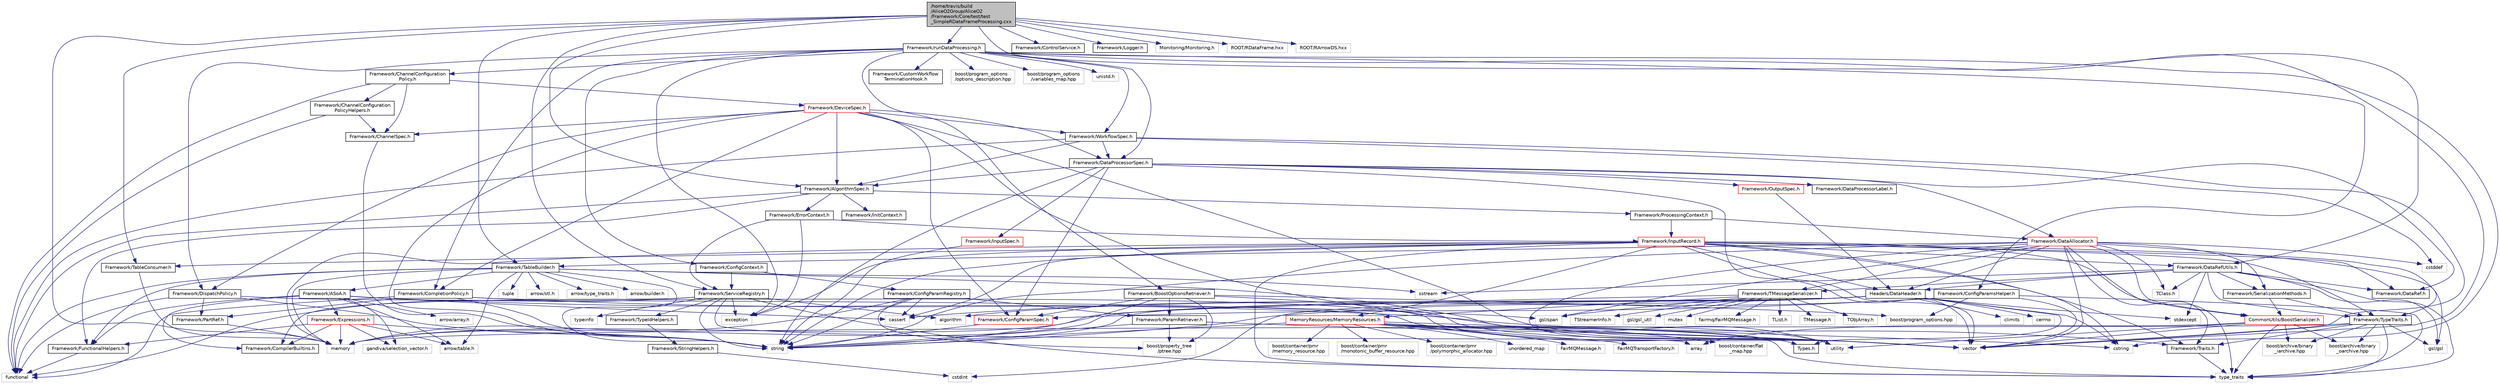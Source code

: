 digraph "/home/travis/build/AliceO2Group/AliceO2/Framework/Core/test/test_SimpleRDataFrameProcessing.cxx"
{
 // INTERACTIVE_SVG=YES
  bgcolor="transparent";
  edge [fontname="Helvetica",fontsize="10",labelfontname="Helvetica",labelfontsize="10"];
  node [fontname="Helvetica",fontsize="10",shape=record];
  Node0 [label="/home/travis/build\l/AliceO2Group/AliceO2\l/Framework/Core/test/test\l_SimpleRDataFrameProcessing.cxx",height=0.2,width=0.4,color="black", fillcolor="grey75", style="filled", fontcolor="black"];
  Node0 -> Node1 [color="midnightblue",fontsize="10",style="solid",fontname="Helvetica"];
  Node1 [label="Framework/DataRefUtils.h",height=0.2,width=0.4,color="black",URL="$d5/db8/DataRefUtils_8h.html"];
  Node1 -> Node2 [color="midnightblue",fontsize="10",style="solid",fontname="Helvetica"];
  Node2 [label="Framework/DataRef.h",height=0.2,width=0.4,color="black",URL="$d5/dfb/DataRef_8h.html"];
  Node1 -> Node3 [color="midnightblue",fontsize="10",style="solid",fontname="Helvetica"];
  Node3 [label="Framework/TMessageSerializer.h",height=0.2,width=0.4,color="black",URL="$d8/d3c/TMessageSerializer_8h.html"];
  Node3 -> Node4 [color="midnightblue",fontsize="10",style="solid",fontname="Helvetica"];
  Node4 [label="fairmq/FairMQMessage.h",height=0.2,width=0.4,color="grey75"];
  Node3 -> Node5 [color="midnightblue",fontsize="10",style="solid",fontname="Helvetica"];
  Node5 [label="TList.h",height=0.2,width=0.4,color="grey75"];
  Node3 -> Node6 [color="midnightblue",fontsize="10",style="solid",fontname="Helvetica"];
  Node6 [label="TMessage.h",height=0.2,width=0.4,color="grey75"];
  Node3 -> Node7 [color="midnightblue",fontsize="10",style="solid",fontname="Helvetica"];
  Node7 [label="TObjArray.h",height=0.2,width=0.4,color="grey75"];
  Node3 -> Node8 [color="midnightblue",fontsize="10",style="solid",fontname="Helvetica"];
  Node8 [label="TStreamerInfo.h",height=0.2,width=0.4,color="grey75"];
  Node3 -> Node9 [color="midnightblue",fontsize="10",style="solid",fontname="Helvetica"];
  Node9 [label="gsl/gsl_util",height=0.2,width=0.4,color="grey75"];
  Node3 -> Node10 [color="midnightblue",fontsize="10",style="solid",fontname="Helvetica"];
  Node10 [label="gsl/span",height=0.2,width=0.4,color="grey75"];
  Node3 -> Node11 [color="midnightblue",fontsize="10",style="solid",fontname="Helvetica"];
  Node11 [label="memory",height=0.2,width=0.4,color="grey75"];
  Node3 -> Node12 [color="midnightblue",fontsize="10",style="solid",fontname="Helvetica"];
  Node12 [label="mutex",height=0.2,width=0.4,color="grey75"];
  Node3 -> Node13 [color="midnightblue",fontsize="10",style="solid",fontname="Helvetica"];
  Node13 [label="MemoryResources/MemoryResources.h",height=0.2,width=0.4,color="red",URL="$dc/d03/MemoryResources_8h.html"];
  Node13 -> Node14 [color="midnightblue",fontsize="10",style="solid",fontname="Helvetica"];
  Node14 [label="boost/container/flat\l_map.hpp",height=0.2,width=0.4,color="grey75"];
  Node13 -> Node15 [color="midnightblue",fontsize="10",style="solid",fontname="Helvetica"];
  Node15 [label="boost/container/pmr\l/memory_resource.hpp",height=0.2,width=0.4,color="grey75"];
  Node13 -> Node16 [color="midnightblue",fontsize="10",style="solid",fontname="Helvetica"];
  Node16 [label="boost/container/pmr\l/monotonic_buffer_resource.hpp",height=0.2,width=0.4,color="grey75"];
  Node13 -> Node17 [color="midnightblue",fontsize="10",style="solid",fontname="Helvetica"];
  Node17 [label="boost/container/pmr\l/polymorphic_allocator.hpp",height=0.2,width=0.4,color="grey75"];
  Node13 -> Node18 [color="midnightblue",fontsize="10",style="solid",fontname="Helvetica"];
  Node18 [label="cstring",height=0.2,width=0.4,color="grey75"];
  Node13 -> Node19 [color="midnightblue",fontsize="10",style="solid",fontname="Helvetica"];
  Node19 [label="string",height=0.2,width=0.4,color="grey75"];
  Node13 -> Node20 [color="midnightblue",fontsize="10",style="solid",fontname="Helvetica"];
  Node20 [label="type_traits",height=0.2,width=0.4,color="grey75"];
  Node13 -> Node21 [color="midnightblue",fontsize="10",style="solid",fontname="Helvetica"];
  Node21 [label="utility",height=0.2,width=0.4,color="grey75"];
  Node13 -> Node22 [color="midnightblue",fontsize="10",style="solid",fontname="Helvetica"];
  Node22 [label="vector",height=0.2,width=0.4,color="grey75"];
  Node13 -> Node23 [color="midnightblue",fontsize="10",style="solid",fontname="Helvetica"];
  Node23 [label="unordered_map",height=0.2,width=0.4,color="grey75"];
  Node13 -> Node24 [color="midnightblue",fontsize="10",style="solid",fontname="Helvetica"];
  Node24 [label="FairMQMessage.h",height=0.2,width=0.4,color="grey75"];
  Node13 -> Node25 [color="midnightblue",fontsize="10",style="solid",fontname="Helvetica"];
  Node25 [label="FairMQTransportFactory.h",height=0.2,width=0.4,color="grey75"];
  Node13 -> Node28 [color="midnightblue",fontsize="10",style="solid",fontname="Helvetica"];
  Node28 [label="Types.h",height=0.2,width=0.4,color="black",URL="$d7/df8/Types_8h.html"];
  Node1 -> Node29 [color="midnightblue",fontsize="10",style="solid",fontname="Helvetica"];
  Node29 [label="Framework/SerializationMethods.h",height=0.2,width=0.4,color="black",URL="$d1/d53/SerializationMethods_8h.html",tooltip="Type wrappers for enfording a specific serialization method. "];
  Node29 -> Node30 [color="midnightblue",fontsize="10",style="solid",fontname="Helvetica"];
  Node30 [label="Framework/TypeTraits.h",height=0.2,width=0.4,color="black",URL="$d0/d95/TypeTraits_8h.html"];
  Node30 -> Node20 [color="midnightblue",fontsize="10",style="solid",fontname="Helvetica"];
  Node30 -> Node22 [color="midnightblue",fontsize="10",style="solid",fontname="Helvetica"];
  Node30 -> Node11 [color="midnightblue",fontsize="10",style="solid",fontname="Helvetica"];
  Node30 -> Node31 [color="midnightblue",fontsize="10",style="solid",fontname="Helvetica"];
  Node31 [label="Framework/Traits.h",height=0.2,width=0.4,color="black",URL="$db/d31/Traits_8h.html"];
  Node31 -> Node20 [color="midnightblue",fontsize="10",style="solid",fontname="Helvetica"];
  Node30 -> Node32 [color="midnightblue",fontsize="10",style="solid",fontname="Helvetica"];
  Node32 [label="boost/archive/binary\l_iarchive.hpp",height=0.2,width=0.4,color="grey75"];
  Node30 -> Node33 [color="midnightblue",fontsize="10",style="solid",fontname="Helvetica"];
  Node33 [label="boost/archive/binary\l_oarchive.hpp",height=0.2,width=0.4,color="grey75"];
  Node30 -> Node34 [color="midnightblue",fontsize="10",style="solid",fontname="Helvetica"];
  Node34 [label="gsl/gsl",height=0.2,width=0.4,color="grey75"];
  Node29 -> Node35 [color="midnightblue",fontsize="10",style="solid",fontname="Helvetica"];
  Node35 [label="CommonUtils/BoostSerializer.h",height=0.2,width=0.4,color="red",URL="$d7/d91/BoostSerializer_8h.html",tooltip="Templatised boost serializer/deserializer for containers and base types. "];
  Node35 -> Node21 [color="midnightblue",fontsize="10",style="solid",fontname="Helvetica"];
  Node35 -> Node20 [color="midnightblue",fontsize="10",style="solid",fontname="Helvetica"];
  Node35 -> Node36 [color="midnightblue",fontsize="10",style="solid",fontname="Helvetica"];
  Node36 [label="array",height=0.2,width=0.4,color="grey75"];
  Node35 -> Node22 [color="midnightblue",fontsize="10",style="solid",fontname="Helvetica"];
  Node35 -> Node32 [color="midnightblue",fontsize="10",style="solid",fontname="Helvetica"];
  Node35 -> Node33 [color="midnightblue",fontsize="10",style="solid",fontname="Helvetica"];
  Node1 -> Node30 [color="midnightblue",fontsize="10",style="solid",fontname="Helvetica"];
  Node1 -> Node48 [color="midnightblue",fontsize="10",style="solid",fontname="Helvetica"];
  Node48 [label="Headers/DataHeader.h",height=0.2,width=0.4,color="black",URL="$dc/dcd/DataHeader_8h.html"];
  Node48 -> Node49 [color="midnightblue",fontsize="10",style="solid",fontname="Helvetica"];
  Node49 [label="cstdint",height=0.2,width=0.4,color="grey75"];
  Node48 -> Node11 [color="midnightblue",fontsize="10",style="solid",fontname="Helvetica"];
  Node48 -> Node50 [color="midnightblue",fontsize="10",style="solid",fontname="Helvetica"];
  Node50 [label="cassert",height=0.2,width=0.4,color="grey75"];
  Node48 -> Node18 [color="midnightblue",fontsize="10",style="solid",fontname="Helvetica"];
  Node48 -> Node51 [color="midnightblue",fontsize="10",style="solid",fontname="Helvetica"];
  Node51 [label="algorithm",height=0.2,width=0.4,color="grey75"];
  Node48 -> Node52 [color="midnightblue",fontsize="10",style="solid",fontname="Helvetica"];
  Node52 [label="stdexcept",height=0.2,width=0.4,color="grey75"];
  Node48 -> Node19 [color="midnightblue",fontsize="10",style="solid",fontname="Helvetica"];
  Node48 -> Node53 [color="midnightblue",fontsize="10",style="solid",fontname="Helvetica"];
  Node53 [label="climits",height=0.2,width=0.4,color="grey75"];
  Node48 -> Node28 [color="midnightblue",fontsize="10",style="solid",fontname="Helvetica"];
  Node48 -> Node54 [color="midnightblue",fontsize="10",style="solid",fontname="Helvetica"];
  Node54 [label="cerrno",height=0.2,width=0.4,color="grey75"];
  Node1 -> Node55 [color="midnightblue",fontsize="10",style="solid",fontname="Helvetica"];
  Node55 [label="TClass.h",height=0.2,width=0.4,color="grey75"];
  Node1 -> Node34 [color="midnightblue",fontsize="10",style="solid",fontname="Helvetica"];
  Node1 -> Node52 [color="midnightblue",fontsize="10",style="solid",fontname="Helvetica"];
  Node1 -> Node56 [color="midnightblue",fontsize="10",style="solid",fontname="Helvetica"];
  Node56 [label="sstream",height=0.2,width=0.4,color="grey75"];
  Node1 -> Node20 [color="midnightblue",fontsize="10",style="solid",fontname="Helvetica"];
  Node0 -> Node57 [color="midnightblue",fontsize="10",style="solid",fontname="Helvetica"];
  Node57 [label="Framework/AlgorithmSpec.h",height=0.2,width=0.4,color="black",URL="$d0/d14/AlgorithmSpec_8h.html"];
  Node57 -> Node58 [color="midnightblue",fontsize="10",style="solid",fontname="Helvetica"];
  Node58 [label="Framework/ProcessingContext.h",height=0.2,width=0.4,color="black",URL="$de/d6a/ProcessingContext_8h.html"];
  Node58 -> Node59 [color="midnightblue",fontsize="10",style="solid",fontname="Helvetica"];
  Node59 [label="Framework/InputRecord.h",height=0.2,width=0.4,color="red",URL="$d6/d5c/InputRecord_8h.html"];
  Node59 -> Node2 [color="midnightblue",fontsize="10",style="solid",fontname="Helvetica"];
  Node59 -> Node1 [color="midnightblue",fontsize="10",style="solid",fontname="Helvetica"];
  Node59 -> Node30 [color="midnightblue",fontsize="10",style="solid",fontname="Helvetica"];
  Node59 -> Node77 [color="midnightblue",fontsize="10",style="solid",fontname="Helvetica"];
  Node77 [label="Framework/TableConsumer.h",height=0.2,width=0.4,color="black",URL="$dc/d03/TableConsumer_8h.html"];
  Node77 -> Node11 [color="midnightblue",fontsize="10",style="solid",fontname="Helvetica"];
  Node59 -> Node31 [color="midnightblue",fontsize="10",style="solid",fontname="Helvetica"];
  Node59 -> Node13 [color="midnightblue",fontsize="10",style="solid",fontname="Helvetica"];
  Node59 -> Node48 [color="midnightblue",fontsize="10",style="solid",fontname="Helvetica"];
  Node59 -> Node35 [color="midnightblue",fontsize="10",style="solid",fontname="Helvetica"];
  Node59 -> Node34 [color="midnightblue",fontsize="10",style="solid",fontname="Helvetica"];
  Node59 -> Node19 [color="midnightblue",fontsize="10",style="solid",fontname="Helvetica"];
  Node59 -> Node22 [color="midnightblue",fontsize="10",style="solid",fontname="Helvetica"];
  Node59 -> Node18 [color="midnightblue",fontsize="10",style="solid",fontname="Helvetica"];
  Node59 -> Node50 [color="midnightblue",fontsize="10",style="solid",fontname="Helvetica"];
  Node59 -> Node79 [color="midnightblue",fontsize="10",style="solid",fontname="Helvetica"];
  Node79 [label="exception",height=0.2,width=0.4,color="grey75"];
  Node59 -> Node11 [color="midnightblue",fontsize="10",style="solid",fontname="Helvetica"];
  Node59 -> Node20 [color="midnightblue",fontsize="10",style="solid",fontname="Helvetica"];
  Node58 -> Node80 [color="midnightblue",fontsize="10",style="solid",fontname="Helvetica"];
  Node80 [label="Framework/DataAllocator.h",height=0.2,width=0.4,color="red",URL="$d1/d28/DataAllocator_8h.html"];
  Node80 -> Node35 [color="midnightblue",fontsize="10",style="solid",fontname="Helvetica"];
  Node80 -> Node3 [color="midnightblue",fontsize="10",style="solid",fontname="Helvetica"];
  Node80 -> Node30 [color="midnightblue",fontsize="10",style="solid",fontname="Helvetica"];
  Node80 -> Node31 [color="midnightblue",fontsize="10",style="solid",fontname="Helvetica"];
  Node80 -> Node29 [color="midnightblue",fontsize="10",style="solid",fontname="Helvetica"];
  Node80 -> Node101 [color="midnightblue",fontsize="10",style="solid",fontname="Helvetica"];
  Node101 [label="Framework/TableBuilder.h",height=0.2,width=0.4,color="black",URL="$d5/d98/TableBuilder_8h.html"];
  Node101 -> Node102 [color="midnightblue",fontsize="10",style="solid",fontname="Helvetica"];
  Node102 [label="Framework/ASoA.h",height=0.2,width=0.4,color="black",URL="$de/d33/ASoA_8h.html"];
  Node102 -> Node103 [color="midnightblue",fontsize="10",style="solid",fontname="Helvetica"];
  Node103 [label="Framework/FunctionalHelpers.h",height=0.2,width=0.4,color="black",URL="$de/d9b/FunctionalHelpers_8h.html"];
  Node103 -> Node63 [color="midnightblue",fontsize="10",style="solid",fontname="Helvetica"];
  Node63 [label="functional",height=0.2,width=0.4,color="grey75"];
  Node102 -> Node104 [color="midnightblue",fontsize="10",style="solid",fontname="Helvetica"];
  Node104 [label="Framework/CompilerBuiltins.h",height=0.2,width=0.4,color="black",URL="$d9/de8/CompilerBuiltins_8h.html"];
  Node102 -> Node31 [color="midnightblue",fontsize="10",style="solid",fontname="Helvetica"];
  Node102 -> Node105 [color="midnightblue",fontsize="10",style="solid",fontname="Helvetica"];
  Node105 [label="Framework/Expressions.h",height=0.2,width=0.4,color="red",URL="$d0/d91/Expressions_8h.html"];
  Node105 -> Node104 [color="midnightblue",fontsize="10",style="solid",fontname="Helvetica"];
  Node105 -> Node103 [color="midnightblue",fontsize="10",style="solid",fontname="Helvetica"];
  Node105 -> Node108 [color="midnightblue",fontsize="10",style="solid",fontname="Helvetica"];
  Node108 [label="arrow/table.h",height=0.2,width=0.4,color="grey75"];
  Node105 -> Node109 [color="midnightblue",fontsize="10",style="solid",fontname="Helvetica"];
  Node109 [label="gandiva/selection_vector.h",height=0.2,width=0.4,color="grey75"];
  Node105 -> Node19 [color="midnightblue",fontsize="10",style="solid",fontname="Helvetica"];
  Node105 -> Node11 [color="midnightblue",fontsize="10",style="solid",fontname="Helvetica"];
  Node102 -> Node108 [color="midnightblue",fontsize="10",style="solid",fontname="Helvetica"];
  Node102 -> Node112 [color="midnightblue",fontsize="10",style="solid",fontname="Helvetica"];
  Node112 [label="arrow/array.h",height=0.2,width=0.4,color="grey75"];
  Node102 -> Node109 [color="midnightblue",fontsize="10",style="solid",fontname="Helvetica"];
  Node102 -> Node50 [color="midnightblue",fontsize="10",style="solid",fontname="Helvetica"];
  Node101 -> Node103 [color="midnightblue",fontsize="10",style="solid",fontname="Helvetica"];
  Node101 -> Node56 [color="midnightblue",fontsize="10",style="solid",fontname="Helvetica"];
  Node101 -> Node113 [color="midnightblue",fontsize="10",style="solid",fontname="Helvetica"];
  Node113 [label="arrow/stl.h",height=0.2,width=0.4,color="grey75"];
  Node101 -> Node114 [color="midnightblue",fontsize="10",style="solid",fontname="Helvetica"];
  Node114 [label="arrow/type_traits.h",height=0.2,width=0.4,color="grey75"];
  Node101 -> Node108 [color="midnightblue",fontsize="10",style="solid",fontname="Helvetica"];
  Node101 -> Node115 [color="midnightblue",fontsize="10",style="solid",fontname="Helvetica"];
  Node115 [label="arrow/builder.h",height=0.2,width=0.4,color="grey75"];
  Node101 -> Node63 [color="midnightblue",fontsize="10",style="solid",fontname="Helvetica"];
  Node101 -> Node22 [color="midnightblue",fontsize="10",style="solid",fontname="Helvetica"];
  Node101 -> Node19 [color="midnightblue",fontsize="10",style="solid",fontname="Helvetica"];
  Node101 -> Node11 [color="midnightblue",fontsize="10",style="solid",fontname="Helvetica"];
  Node101 -> Node116 [color="midnightblue",fontsize="10",style="solid",fontname="Helvetica"];
  Node116 [label="tuple",height=0.2,width=0.4,color="grey75"];
  Node80 -> Node48 [color="midnightblue",fontsize="10",style="solid",fontname="Helvetica"];
  Node80 -> Node55 [color="midnightblue",fontsize="10",style="solid",fontname="Helvetica"];
  Node80 -> Node10 [color="midnightblue",fontsize="10",style="solid",fontname="Helvetica"];
  Node80 -> Node22 [color="midnightblue",fontsize="10",style="solid",fontname="Helvetica"];
  Node80 -> Node19 [color="midnightblue",fontsize="10",style="solid",fontname="Helvetica"];
  Node80 -> Node21 [color="midnightblue",fontsize="10",style="solid",fontname="Helvetica"];
  Node80 -> Node20 [color="midnightblue",fontsize="10",style="solid",fontname="Helvetica"];
  Node80 -> Node74 [color="midnightblue",fontsize="10",style="solid",fontname="Helvetica"];
  Node74 [label="cstddef",height=0.2,width=0.4,color="grey75"];
  Node57 -> Node117 [color="midnightblue",fontsize="10",style="solid",fontname="Helvetica"];
  Node117 [label="Framework/ErrorContext.h",height=0.2,width=0.4,color="black",URL="$d7/dad/ErrorContext_8h.html"];
  Node117 -> Node59 [color="midnightblue",fontsize="10",style="solid",fontname="Helvetica"];
  Node117 -> Node118 [color="midnightblue",fontsize="10",style="solid",fontname="Helvetica"];
  Node118 [label="Framework/ServiceRegistry.h",height=0.2,width=0.4,color="black",URL="$d8/d17/ServiceRegistry_8h.html"];
  Node118 -> Node104 [color="midnightblue",fontsize="10",style="solid",fontname="Helvetica"];
  Node118 -> Node119 [color="midnightblue",fontsize="10",style="solid",fontname="Helvetica"];
  Node119 [label="Framework/TypeIdHelpers.h",height=0.2,width=0.4,color="black",URL="$d2/d9a/TypeIdHelpers_8h.html"];
  Node119 -> Node120 [color="midnightblue",fontsize="10",style="solid",fontname="Helvetica"];
  Node120 [label="Framework/StringHelpers.h",height=0.2,width=0.4,color="black",URL="$db/dff/StringHelpers_8h.html"];
  Node120 -> Node49 [color="midnightblue",fontsize="10",style="solid",fontname="Helvetica"];
  Node118 -> Node51 [color="midnightblue",fontsize="10",style="solid",fontname="Helvetica"];
  Node118 -> Node36 [color="midnightblue",fontsize="10",style="solid",fontname="Helvetica"];
  Node118 -> Node79 [color="midnightblue",fontsize="10",style="solid",fontname="Helvetica"];
  Node118 -> Node63 [color="midnightblue",fontsize="10",style="solid",fontname="Helvetica"];
  Node118 -> Node19 [color="midnightblue",fontsize="10",style="solid",fontname="Helvetica"];
  Node118 -> Node20 [color="midnightblue",fontsize="10",style="solid",fontname="Helvetica"];
  Node118 -> Node82 [color="midnightblue",fontsize="10",style="solid",fontname="Helvetica"];
  Node82 [label="typeinfo",height=0.2,width=0.4,color="grey75"];
  Node117 -> Node79 [color="midnightblue",fontsize="10",style="solid",fontname="Helvetica"];
  Node57 -> Node121 [color="midnightblue",fontsize="10",style="solid",fontname="Helvetica"];
  Node121 [label="Framework/InitContext.h",height=0.2,width=0.4,color="black",URL="$d4/d2b/InitContext_8h.html"];
  Node57 -> Node103 [color="midnightblue",fontsize="10",style="solid",fontname="Helvetica"];
  Node57 -> Node63 [color="midnightblue",fontsize="10",style="solid",fontname="Helvetica"];
  Node0 -> Node118 [color="midnightblue",fontsize="10",style="solid",fontname="Helvetica"];
  Node0 -> Node122 [color="midnightblue",fontsize="10",style="solid",fontname="Helvetica"];
  Node122 [label="Framework/runDataProcessing.h",height=0.2,width=0.4,color="black",URL="$db/dd0/runDataProcessing_8h.html"];
  Node122 -> Node123 [color="midnightblue",fontsize="10",style="solid",fontname="Helvetica"];
  Node123 [label="Framework/ChannelConfiguration\lPolicy.h",height=0.2,width=0.4,color="black",URL="$dd/d0f/ChannelConfigurationPolicy_8h.html"];
  Node123 -> Node124 [color="midnightblue",fontsize="10",style="solid",fontname="Helvetica"];
  Node124 [label="Framework/ChannelConfiguration\lPolicyHelpers.h",height=0.2,width=0.4,color="black",URL="$d6/d05/ChannelConfigurationPolicyHelpers_8h.html"];
  Node124 -> Node125 [color="midnightblue",fontsize="10",style="solid",fontname="Helvetica"];
  Node125 [label="Framework/ChannelSpec.h",height=0.2,width=0.4,color="black",URL="$d6/d72/ChannelSpec_8h.html"];
  Node125 -> Node19 [color="midnightblue",fontsize="10",style="solid",fontname="Helvetica"];
  Node124 -> Node63 [color="midnightblue",fontsize="10",style="solid",fontname="Helvetica"];
  Node123 -> Node125 [color="midnightblue",fontsize="10",style="solid",fontname="Helvetica"];
  Node123 -> Node126 [color="midnightblue",fontsize="10",style="solid",fontname="Helvetica"];
  Node126 [label="Framework/DeviceSpec.h",height=0.2,width=0.4,color="red",URL="$df/de8/DeviceSpec_8h.html"];
  Node126 -> Node127 [color="midnightblue",fontsize="10",style="solid",fontname="Helvetica"];
  Node127 [label="Framework/WorkflowSpec.h",height=0.2,width=0.4,color="black",URL="$df/da1/WorkflowSpec_8h.html"];
  Node127 -> Node128 [color="midnightblue",fontsize="10",style="solid",fontname="Helvetica"];
  Node128 [label="Framework/DataProcessorSpec.h",height=0.2,width=0.4,color="black",URL="$d0/df4/DataProcessorSpec_8h.html"];
  Node128 -> Node57 [color="midnightblue",fontsize="10",style="solid",fontname="Helvetica"];
  Node128 -> Node129 [color="midnightblue",fontsize="10",style="solid",fontname="Helvetica"];
  Node129 [label="Framework/ConfigParamSpec.h",height=0.2,width=0.4,color="red",URL="$d0/d1c/ConfigParamSpec_8h.html"];
  Node129 -> Node19 [color="midnightblue",fontsize="10",style="solid",fontname="Helvetica"];
  Node128 -> Node80 [color="midnightblue",fontsize="10",style="solid",fontname="Helvetica"];
  Node128 -> Node133 [color="midnightblue",fontsize="10",style="solid",fontname="Helvetica"];
  Node133 [label="Framework/DataProcessorLabel.h",height=0.2,width=0.4,color="black",URL="$d1/df2/DataProcessorLabel_8h.html"];
  Node128 -> Node2 [color="midnightblue",fontsize="10",style="solid",fontname="Helvetica"];
  Node128 -> Node64 [color="midnightblue",fontsize="10",style="solid",fontname="Helvetica"];
  Node64 [label="Framework/InputSpec.h",height=0.2,width=0.4,color="red",URL="$d5/d3f/InputSpec_8h.html"];
  Node64 -> Node19 [color="midnightblue",fontsize="10",style="solid",fontname="Helvetica"];
  Node128 -> Node98 [color="midnightblue",fontsize="10",style="solid",fontname="Helvetica"];
  Node98 [label="Framework/OutputSpec.h",height=0.2,width=0.4,color="red",URL="$db/d2d/OutputSpec_8h.html"];
  Node98 -> Node48 [color="midnightblue",fontsize="10",style="solid",fontname="Helvetica"];
  Node128 -> Node19 [color="midnightblue",fontsize="10",style="solid",fontname="Helvetica"];
  Node128 -> Node22 [color="midnightblue",fontsize="10",style="solid",fontname="Helvetica"];
  Node127 -> Node57 [color="midnightblue",fontsize="10",style="solid",fontname="Helvetica"];
  Node127 -> Node22 [color="midnightblue",fontsize="10",style="solid",fontname="Helvetica"];
  Node127 -> Node63 [color="midnightblue",fontsize="10",style="solid",fontname="Helvetica"];
  Node127 -> Node74 [color="midnightblue",fontsize="10",style="solid",fontname="Helvetica"];
  Node126 -> Node128 [color="midnightblue",fontsize="10",style="solid",fontname="Helvetica"];
  Node126 -> Node125 [color="midnightblue",fontsize="10",style="solid",fontname="Helvetica"];
  Node126 -> Node57 [color="midnightblue",fontsize="10",style="solid",fontname="Helvetica"];
  Node126 -> Node129 [color="midnightblue",fontsize="10",style="solid",fontname="Helvetica"];
  Node126 -> Node140 [color="midnightblue",fontsize="10",style="solid",fontname="Helvetica"];
  Node140 [label="Framework/CompletionPolicy.h",height=0.2,width=0.4,color="black",URL="$df/dd6/CompletionPolicy_8h.html"];
  Node140 -> Node87 [color="midnightblue",fontsize="10",style="solid",fontname="Helvetica"];
  Node87 [label="Framework/PartRef.h",height=0.2,width=0.4,color="black",URL="$d9/d32/PartRef_8h.html"];
  Node87 -> Node11 [color="midnightblue",fontsize="10",style="solid",fontname="Helvetica"];
  Node140 -> Node63 [color="midnightblue",fontsize="10",style="solid",fontname="Helvetica"];
  Node140 -> Node19 [color="midnightblue",fontsize="10",style="solid",fontname="Helvetica"];
  Node140 -> Node22 [color="midnightblue",fontsize="10",style="solid",fontname="Helvetica"];
  Node140 -> Node10 [color="midnightblue",fontsize="10",style="solid",fontname="Helvetica"];
  Node126 -> Node86 [color="midnightblue",fontsize="10",style="solid",fontname="Helvetica"];
  Node86 [label="Framework/DispatchPolicy.h",height=0.2,width=0.4,color="black",URL="$da/de6/DispatchPolicy_8h.html"];
  Node86 -> Node87 [color="midnightblue",fontsize="10",style="solid",fontname="Helvetica"];
  Node86 -> Node63 [color="midnightblue",fontsize="10",style="solid",fontname="Helvetica"];
  Node86 -> Node19 [color="midnightblue",fontsize="10",style="solid",fontname="Helvetica"];
  Node86 -> Node22 [color="midnightblue",fontsize="10",style="solid",fontname="Helvetica"];
  Node126 -> Node22 [color="midnightblue",fontsize="10",style="solid",fontname="Helvetica"];
  Node126 -> Node19 [color="midnightblue",fontsize="10",style="solid",fontname="Helvetica"];
  Node126 -> Node21 [color="midnightblue",fontsize="10",style="solid",fontname="Helvetica"];
  Node123 -> Node63 [color="midnightblue",fontsize="10",style="solid",fontname="Helvetica"];
  Node122 -> Node140 [color="midnightblue",fontsize="10",style="solid",fontname="Helvetica"];
  Node122 -> Node86 [color="midnightblue",fontsize="10",style="solid",fontname="Helvetica"];
  Node122 -> Node141 [color="midnightblue",fontsize="10",style="solid",fontname="Helvetica"];
  Node141 [label="Framework/ConfigParamsHelper.h",height=0.2,width=0.4,color="black",URL="$dd/d2b/ConfigParamsHelper_8h.html"];
  Node141 -> Node129 [color="midnightblue",fontsize="10",style="solid",fontname="Helvetica"];
  Node141 -> Node142 [color="midnightblue",fontsize="10",style="solid",fontname="Helvetica"];
  Node142 [label="boost/program_options.hpp",height=0.2,width=0.4,color="grey75"];
  Node141 -> Node19 [color="midnightblue",fontsize="10",style="solid",fontname="Helvetica"];
  Node141 -> Node22 [color="midnightblue",fontsize="10",style="solid",fontname="Helvetica"];
  Node141 -> Node20 [color="midnightblue",fontsize="10",style="solid",fontname="Helvetica"];
  Node122 -> Node128 [color="midnightblue",fontsize="10",style="solid",fontname="Helvetica"];
  Node122 -> Node127 [color="midnightblue",fontsize="10",style="solid",fontname="Helvetica"];
  Node122 -> Node143 [color="midnightblue",fontsize="10",style="solid",fontname="Helvetica"];
  Node143 [label="Framework/ConfigContext.h",height=0.2,width=0.4,color="black",URL="$d7/d2e/ConfigContext_8h.html"];
  Node143 -> Node144 [color="midnightblue",fontsize="10",style="solid",fontname="Helvetica"];
  Node144 [label="Framework/ConfigParamRegistry.h",height=0.2,width=0.4,color="black",URL="$de/dc6/ConfigParamRegistry_8h.html"];
  Node144 -> Node145 [color="midnightblue",fontsize="10",style="solid",fontname="Helvetica"];
  Node145 [label="Framework/ParamRetriever.h",height=0.2,width=0.4,color="black",URL="$df/d72/ParamRetriever_8h.html"];
  Node145 -> Node146 [color="midnightblue",fontsize="10",style="solid",fontname="Helvetica"];
  Node146 [label="boost/property_tree\l/ptree.hpp",height=0.2,width=0.4,color="grey75"];
  Node145 -> Node19 [color="midnightblue",fontsize="10",style="solid",fontname="Helvetica"];
  Node145 -> Node22 [color="midnightblue",fontsize="10",style="solid",fontname="Helvetica"];
  Node144 -> Node146 [color="midnightblue",fontsize="10",style="solid",fontname="Helvetica"];
  Node144 -> Node11 [color="midnightblue",fontsize="10",style="solid",fontname="Helvetica"];
  Node144 -> Node19 [color="midnightblue",fontsize="10",style="solid",fontname="Helvetica"];
  Node144 -> Node50 [color="midnightblue",fontsize="10",style="solid",fontname="Helvetica"];
  Node143 -> Node118 [color="midnightblue",fontsize="10",style="solid",fontname="Helvetica"];
  Node122 -> Node147 [color="midnightblue",fontsize="10",style="solid",fontname="Helvetica"];
  Node147 [label="Framework/BoostOptionsRetriever.h",height=0.2,width=0.4,color="black",URL="$d3/d7e/BoostOptionsRetriever_8h.html"];
  Node147 -> Node129 [color="midnightblue",fontsize="10",style="solid",fontname="Helvetica"];
  Node147 -> Node145 [color="midnightblue",fontsize="10",style="solid",fontname="Helvetica"];
  Node147 -> Node142 [color="midnightblue",fontsize="10",style="solid",fontname="Helvetica"];
  Node147 -> Node146 [color="midnightblue",fontsize="10",style="solid",fontname="Helvetica"];
  Node147 -> Node19 [color="midnightblue",fontsize="10",style="solid",fontname="Helvetica"];
  Node147 -> Node22 [color="midnightblue",fontsize="10",style="solid",fontname="Helvetica"];
  Node122 -> Node148 [color="midnightblue",fontsize="10",style="solid",fontname="Helvetica"];
  Node148 [label="Framework/CustomWorkflow\lTerminationHook.h",height=0.2,width=0.4,color="black",URL="$da/def/CustomWorkflowTerminationHook_8h.html"];
  Node122 -> Node149 [color="midnightblue",fontsize="10",style="solid",fontname="Helvetica"];
  Node149 [label="boost/program_options\l/options_description.hpp",height=0.2,width=0.4,color="grey75"];
  Node122 -> Node150 [color="midnightblue",fontsize="10",style="solid",fontname="Helvetica"];
  Node150 [label="boost/program_options\l/variables_map.hpp",height=0.2,width=0.4,color="grey75"];
  Node122 -> Node151 [color="midnightblue",fontsize="10",style="solid",fontname="Helvetica"];
  Node151 [label="unistd.h",height=0.2,width=0.4,color="grey75"];
  Node122 -> Node22 [color="midnightblue",fontsize="10",style="solid",fontname="Helvetica"];
  Node122 -> Node18 [color="midnightblue",fontsize="10",style="solid",fontname="Helvetica"];
  Node122 -> Node79 [color="midnightblue",fontsize="10",style="solid",fontname="Helvetica"];
  Node0 -> Node152 [color="midnightblue",fontsize="10",style="solid",fontname="Helvetica"];
  Node152 [label="Framework/ControlService.h",height=0.2,width=0.4,color="black",URL="$d2/d43/ControlService_8h.html"];
  Node0 -> Node153 [color="midnightblue",fontsize="10",style="solid",fontname="Helvetica"];
  Node153 [label="Framework/Logger.h",height=0.2,width=0.4,color="black",URL="$dd/da4/Logger_8h.html"];
  Node0 -> Node101 [color="midnightblue",fontsize="10",style="solid",fontname="Helvetica"];
  Node0 -> Node77 [color="midnightblue",fontsize="10",style="solid",fontname="Helvetica"];
  Node0 -> Node154 [color="midnightblue",fontsize="10",style="solid",fontname="Helvetica"];
  Node154 [label="Monitoring/Monitoring.h",height=0.2,width=0.4,color="grey75"];
  Node0 -> Node155 [color="midnightblue",fontsize="10",style="solid",fontname="Helvetica"];
  Node155 [label="ROOT/RDataFrame.hxx",height=0.2,width=0.4,color="grey75"];
  Node0 -> Node156 [color="midnightblue",fontsize="10",style="solid",fontname="Helvetica"];
  Node156 [label="ROOT/RArrowDS.hxx",height=0.2,width=0.4,color="grey75"];
  Node0 -> Node11 [color="midnightblue",fontsize="10",style="solid",fontname="Helvetica"];
}
